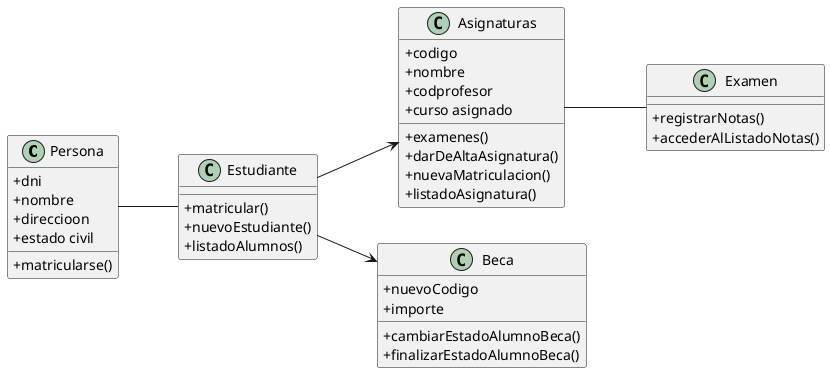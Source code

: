 @startuml universidad
'https://plantuml.com/class-diagram

left to right direction
skinparam classAttributeIconSize 0

class Persona{
+dni
+nombre
+direccioon
+estado civil
+matricularse()
}
class Estudiante{
+matricular()
+nuevoEstudiante()
+listadoAlumnos()
}
class Asignaturas{
+codigo
+nombre
+codprofesor
+curso asignado
+examenes()
+darDeAltaAsignatura()
+nuevaMatriculacion()
+listadoAsignatura()
}
class Beca{
+nuevoCodigo
+importe
+cambiarEstadoAlumnoBeca()
+finalizarEstadoAlumnoBeca()
}

class Examen {
+registrarNotas()
+accederAlListadoNotas()
}

Persona -- Estudiante
Estudiante --> Beca
Estudiante --> Asignaturas
Asignaturas -- Examen

@enduml